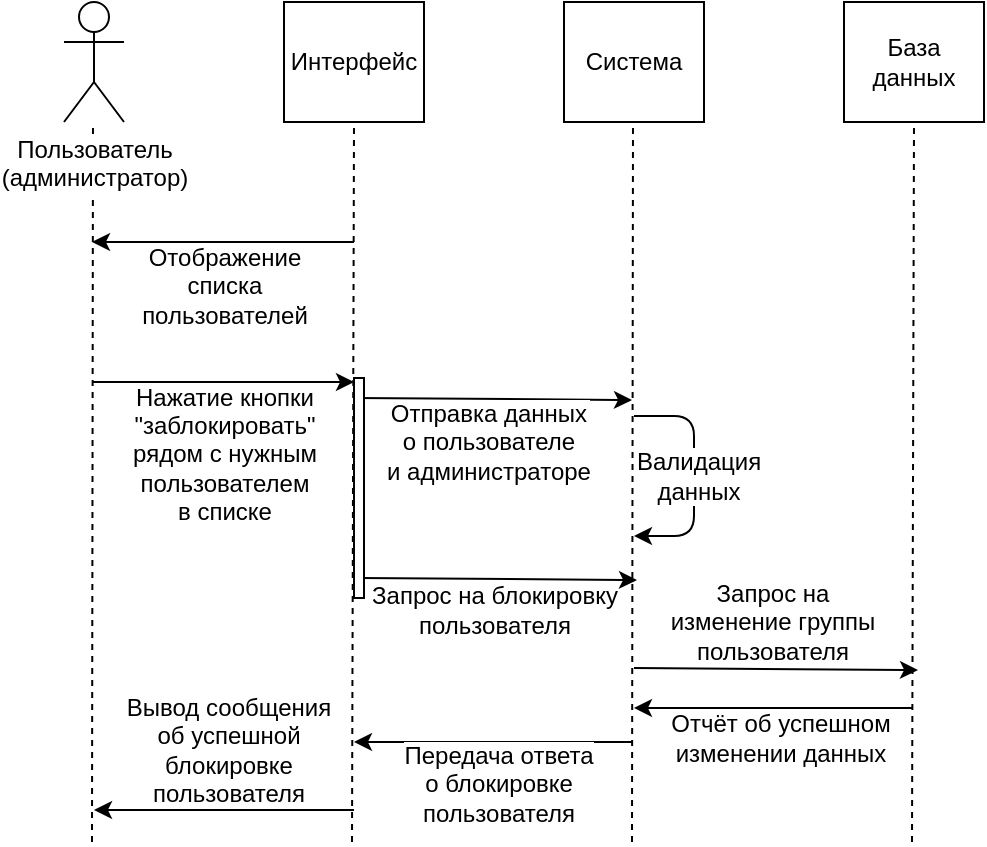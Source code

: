 <mxfile version="10.7.1" type="github"><diagram id="eHU3JhicGVHSIEkEDsyq" name="Page-1"><mxGraphModel dx="828" dy="696" grid="1" gridSize="10" guides="1" tooltips="1" connect="1" arrows="1" fold="1" page="1" pageScale="1" pageWidth="827" pageHeight="1169" math="0" shadow="0"><root><mxCell id="0"/><mxCell id="1" parent="0"/><mxCell id="LNl1soJkJ72YIfjUrOGJ-1" value="Интерфейс" style="rounded=0;whiteSpace=wrap;html=1;" vertex="1" parent="1"><mxGeometry x="230" y="200" width="70" height="60" as="geometry"/></mxCell><mxCell id="LNl1soJkJ72YIfjUrOGJ-2" value="Система" style="rounded=0;whiteSpace=wrap;html=1;" vertex="1" parent="1"><mxGeometry x="370" y="200" width="70" height="60" as="geometry"/></mxCell><mxCell id="LNl1soJkJ72YIfjUrOGJ-3" value="База данных" style="rounded=0;whiteSpace=wrap;html=1;" vertex="1" parent="1"><mxGeometry x="510" y="200" width="70" height="60" as="geometry"/></mxCell><mxCell id="LNl1soJkJ72YIfjUrOGJ-4" value="" style="endArrow=none;dashed=1;html=1;entryX=0.5;entryY=1;entryDx=0;entryDy=0;" edge="1" parent="1" target="LNl1soJkJ72YIfjUrOGJ-3"><mxGeometry width="50" height="50" relative="1" as="geometry"><mxPoint x="544" y="620" as="sourcePoint"/><mxPoint x="150" y="300" as="targetPoint"/></mxGeometry></mxCell><mxCell id="LNl1soJkJ72YIfjUrOGJ-5" value="" style="endArrow=none;dashed=1;html=1;entryX=0.5;entryY=1;entryDx=0;entryDy=0;" edge="1" parent="1"><mxGeometry width="50" height="50" relative="1" as="geometry"><mxPoint x="404" y="620" as="sourcePoint"/><mxPoint x="404.5" y="260" as="targetPoint"/></mxGeometry></mxCell><mxCell id="LNl1soJkJ72YIfjUrOGJ-6" value="" style="endArrow=none;dashed=1;html=1;entryX=0.5;entryY=1;entryDx=0;entryDy=0;" edge="1" parent="1"><mxGeometry width="50" height="50" relative="1" as="geometry"><mxPoint x="264" y="620" as="sourcePoint"/><mxPoint x="265" y="260" as="targetPoint"/></mxGeometry></mxCell><mxCell id="LNl1soJkJ72YIfjUrOGJ-7" value="" style="endArrow=none;dashed=1;html=1;entryX=0.5;entryY=1;entryDx=0;entryDy=0;" edge="1" parent="1"><mxGeometry width="50" height="50" relative="1" as="geometry"><mxPoint x="134" y="620" as="sourcePoint"/><mxPoint x="134.5" y="260" as="targetPoint"/></mxGeometry></mxCell><mxCell id="LNl1soJkJ72YIfjUrOGJ-8" value="Пользователь&lt;br&gt;(администратор)&lt;br&gt;" style="shape=umlActor;verticalLabelPosition=bottom;labelBackgroundColor=#ffffff;verticalAlign=top;html=1;outlineConnect=0;" vertex="1" parent="1"><mxGeometry x="120" y="200" width="30" height="60" as="geometry"/></mxCell><mxCell id="LNl1soJkJ72YIfjUrOGJ-9" value="" style="endArrow=classic;html=1;" edge="1" parent="1"><mxGeometry width="50" height="50" relative="1" as="geometry"><mxPoint x="265" y="320" as="sourcePoint"/><mxPoint x="134" y="320" as="targetPoint"/></mxGeometry></mxCell><mxCell id="LNl1soJkJ72YIfjUrOGJ-10" value="Отображение&lt;br&gt;списка&lt;br&gt;пользователей" style="text;html=1;resizable=0;points=[];align=center;verticalAlign=middle;labelBackgroundColor=#ffffff;" vertex="1" connectable="0" parent="LNl1soJkJ72YIfjUrOGJ-9"><mxGeometry x="0.171" relative="1" as="geometry"><mxPoint x="11.5" y="22" as="offset"/></mxGeometry></mxCell><mxCell id="LNl1soJkJ72YIfjUrOGJ-11" value="" style="endArrow=classic;html=1;" edge="1" parent="1"><mxGeometry width="50" height="50" relative="1" as="geometry"><mxPoint x="134" y="390" as="sourcePoint"/><mxPoint x="265" y="390" as="targetPoint"/></mxGeometry></mxCell><mxCell id="LNl1soJkJ72YIfjUrOGJ-12" value="Нажатие кнопки&lt;br&gt;&quot;заблокировать&quot;&lt;br&gt;рядом с нужным&lt;br&gt;пользователем&lt;br&gt;в списке&lt;br&gt;" style="text;html=1;resizable=0;points=[];align=center;verticalAlign=middle;labelBackgroundColor=#ffffff;" vertex="1" connectable="0" parent="LNl1soJkJ72YIfjUrOGJ-11"><mxGeometry x="0.23" relative="1" as="geometry"><mxPoint x="-14.5" y="36" as="offset"/></mxGeometry></mxCell><mxCell id="LNl1soJkJ72YIfjUrOGJ-17" value="" style="endArrow=classic;html=1;" edge="1" parent="1"><mxGeometry width="50" height="50" relative="1" as="geometry"><mxPoint x="405" y="533" as="sourcePoint"/><mxPoint x="547" y="534" as="targetPoint"/></mxGeometry></mxCell><mxCell id="LNl1soJkJ72YIfjUrOGJ-18" value="Запрос на&lt;br&gt;изменение группы&lt;br&gt;пользователя&lt;br&gt;" style="text;html=1;resizable=0;points=[];align=center;verticalAlign=middle;labelBackgroundColor=#ffffff;" vertex="1" connectable="0" parent="LNl1soJkJ72YIfjUrOGJ-17"><mxGeometry x="0.279" relative="1" as="geometry"><mxPoint x="-22" y="-23.5" as="offset"/></mxGeometry></mxCell><mxCell id="LNl1soJkJ72YIfjUrOGJ-19" value="" style="endArrow=classic;html=1;" edge="1" parent="1"><mxGeometry width="50" height="50" relative="1" as="geometry"><mxPoint x="544" y="553" as="sourcePoint"/><mxPoint x="405" y="553" as="targetPoint"/></mxGeometry></mxCell><mxCell id="LNl1soJkJ72YIfjUrOGJ-20" value="Отчёт об успешном&lt;br&gt;изменении данных&lt;br&gt;" style="text;html=1;resizable=0;points=[];align=center;verticalAlign=middle;labelBackgroundColor=#ffffff;" vertex="1" connectable="0" parent="LNl1soJkJ72YIfjUrOGJ-19"><mxGeometry x="-0.358" y="1" relative="1" as="geometry"><mxPoint x="-22" y="14" as="offset"/></mxGeometry></mxCell><mxCell id="LNl1soJkJ72YIfjUrOGJ-21" value="" style="endArrow=classic;html=1;" edge="1" parent="1"><mxGeometry width="50" height="50" relative="1" as="geometry"><mxPoint x="404" y="570" as="sourcePoint"/><mxPoint x="265" y="570" as="targetPoint"/></mxGeometry></mxCell><mxCell id="LNl1soJkJ72YIfjUrOGJ-22" value="Передача ответа&lt;br&gt;о блокировке&lt;br&gt;пользователя&lt;br&gt;" style="text;html=1;resizable=0;points=[];align=center;verticalAlign=middle;labelBackgroundColor=#ffffff;" vertex="1" connectable="0" parent="LNl1soJkJ72YIfjUrOGJ-21"><mxGeometry x="0.175" y="-2" relative="1" as="geometry"><mxPoint x="14.5" y="23" as="offset"/></mxGeometry></mxCell><mxCell id="LNl1soJkJ72YIfjUrOGJ-23" value="" style="endArrow=classic;html=1;" edge="1" parent="1"><mxGeometry width="50" height="50" relative="1" as="geometry"><mxPoint x="265" y="604" as="sourcePoint"/><mxPoint x="135" y="604" as="targetPoint"/></mxGeometry></mxCell><mxCell id="LNl1soJkJ72YIfjUrOGJ-24" value="Вывод сообщения&lt;br&gt;об успешной&lt;br&gt;блокировке&lt;br&gt;пользователя&lt;br&gt;" style="text;html=1;resizable=0;points=[];align=center;verticalAlign=middle;labelBackgroundColor=#ffffff;" vertex="1" connectable="0" parent="LNl1soJkJ72YIfjUrOGJ-23"><mxGeometry x="-0.122" relative="1" as="geometry"><mxPoint x="-6" y="-30" as="offset"/></mxGeometry></mxCell><mxCell id="LNl1soJkJ72YIfjUrOGJ-32" value="" style="endArrow=classic;html=1;" edge="1" parent="1"><mxGeometry width="50" height="50" relative="1" as="geometry"><mxPoint x="267.5" y="488" as="sourcePoint"/><mxPoint x="406.5" y="489" as="targetPoint"/></mxGeometry></mxCell><mxCell id="LNl1soJkJ72YIfjUrOGJ-33" value="Запрос на блокировку&lt;br&gt;пользователя&lt;br&gt;" style="text;html=1;resizable=0;points=[];align=center;verticalAlign=middle;labelBackgroundColor=#ffffff;" vertex="1" connectable="0" parent="LNl1soJkJ72YIfjUrOGJ-32"><mxGeometry x="-0.143" y="-1" relative="1" as="geometry"><mxPoint x="7.5" y="14.5" as="offset"/></mxGeometry></mxCell><mxCell id="LNl1soJkJ72YIfjUrOGJ-34" value="" style="endArrow=classic;html=1;" edge="1" parent="1"><mxGeometry width="50" height="50" relative="1" as="geometry"><mxPoint x="265" y="398" as="sourcePoint"/><mxPoint x="404" y="399" as="targetPoint"/></mxGeometry></mxCell><mxCell id="LNl1soJkJ72YIfjUrOGJ-35" value="Отправка данных&lt;br&gt;о пользователе&lt;br&gt;и администраторе&lt;br&gt;" style="text;html=1;resizable=0;points=[];align=center;verticalAlign=middle;labelBackgroundColor=#ffffff;" vertex="1" connectable="0" parent="LNl1soJkJ72YIfjUrOGJ-34"><mxGeometry x="-0.143" y="-1" relative="1" as="geometry"><mxPoint x="7.5" y="20.5" as="offset"/></mxGeometry></mxCell><mxCell id="LNl1soJkJ72YIfjUrOGJ-36" value="" style="endArrow=classic;html=1;" edge="1" parent="1"><mxGeometry width="50" height="50" relative="1" as="geometry"><mxPoint x="405" y="407" as="sourcePoint"/><mxPoint x="405" y="467" as="targetPoint"/><Array as="points"><mxPoint x="435" y="407"/><mxPoint x="435" y="467"/></Array></mxGeometry></mxCell><mxCell id="LNl1soJkJ72YIfjUrOGJ-37" value="Валидация&lt;br&gt;данных&lt;br&gt;" style="text;html=1;resizable=0;points=[];align=center;verticalAlign=middle;labelBackgroundColor=#ffffff;" vertex="1" connectable="0" parent="LNl1soJkJ72YIfjUrOGJ-36"><mxGeometry x="0.079" relative="1" as="geometry"><mxPoint x="2" y="-5" as="offset"/></mxGeometry></mxCell><mxCell id="LNl1soJkJ72YIfjUrOGJ-38" value="" style="rounded=0;whiteSpace=wrap;html=1;" vertex="1" parent="1"><mxGeometry x="265" y="388" width="5" height="110" as="geometry"/></mxCell></root></mxGraphModel></diagram></mxfile>